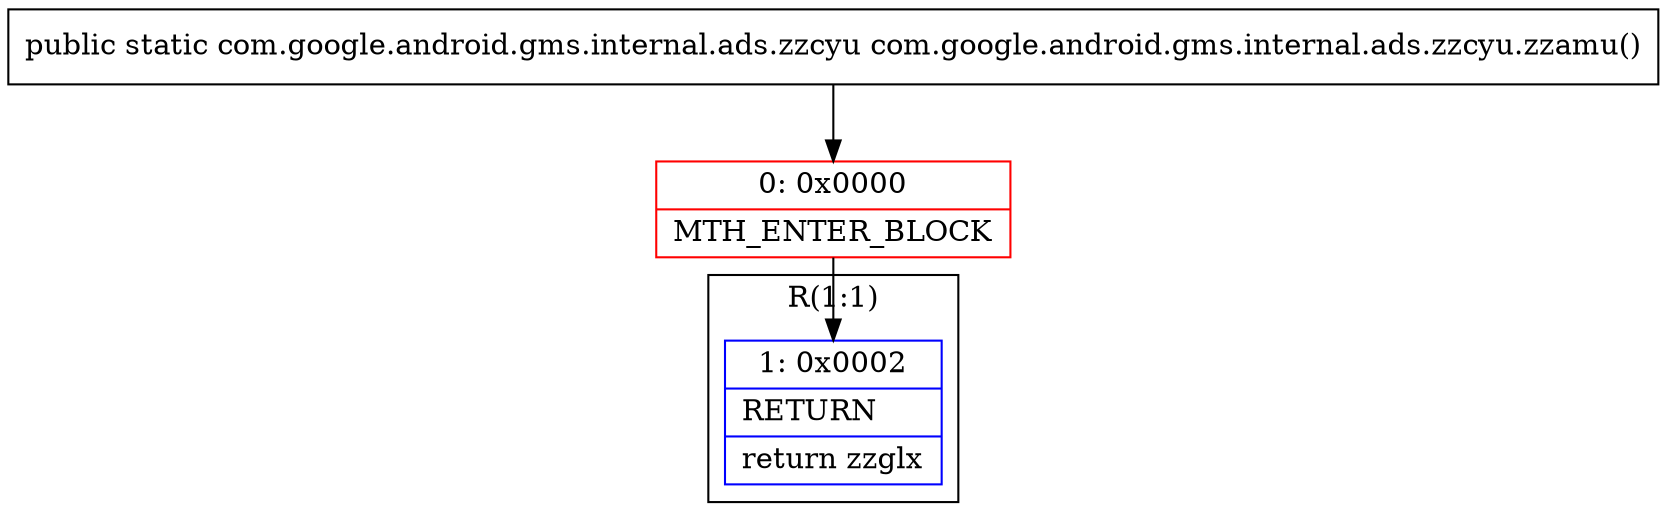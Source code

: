 digraph "CFG forcom.google.android.gms.internal.ads.zzcyu.zzamu()Lcom\/google\/android\/gms\/internal\/ads\/zzcyu;" {
subgraph cluster_Region_1124068163 {
label = "R(1:1)";
node [shape=record,color=blue];
Node_1 [shape=record,label="{1\:\ 0x0002|RETURN\l|return zzglx\l}"];
}
Node_0 [shape=record,color=red,label="{0\:\ 0x0000|MTH_ENTER_BLOCK\l}"];
MethodNode[shape=record,label="{public static com.google.android.gms.internal.ads.zzcyu com.google.android.gms.internal.ads.zzcyu.zzamu() }"];
MethodNode -> Node_0;
Node_0 -> Node_1;
}

